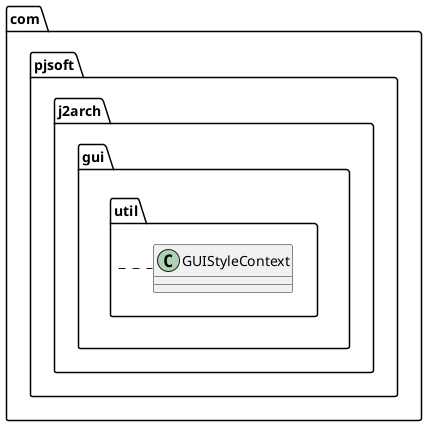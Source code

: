 @startuml
package com.pjsoft.j2arch.gui.util {
    com.pjsoft.j2arch.gui.util.GUIStyleContext
}
@enduml
